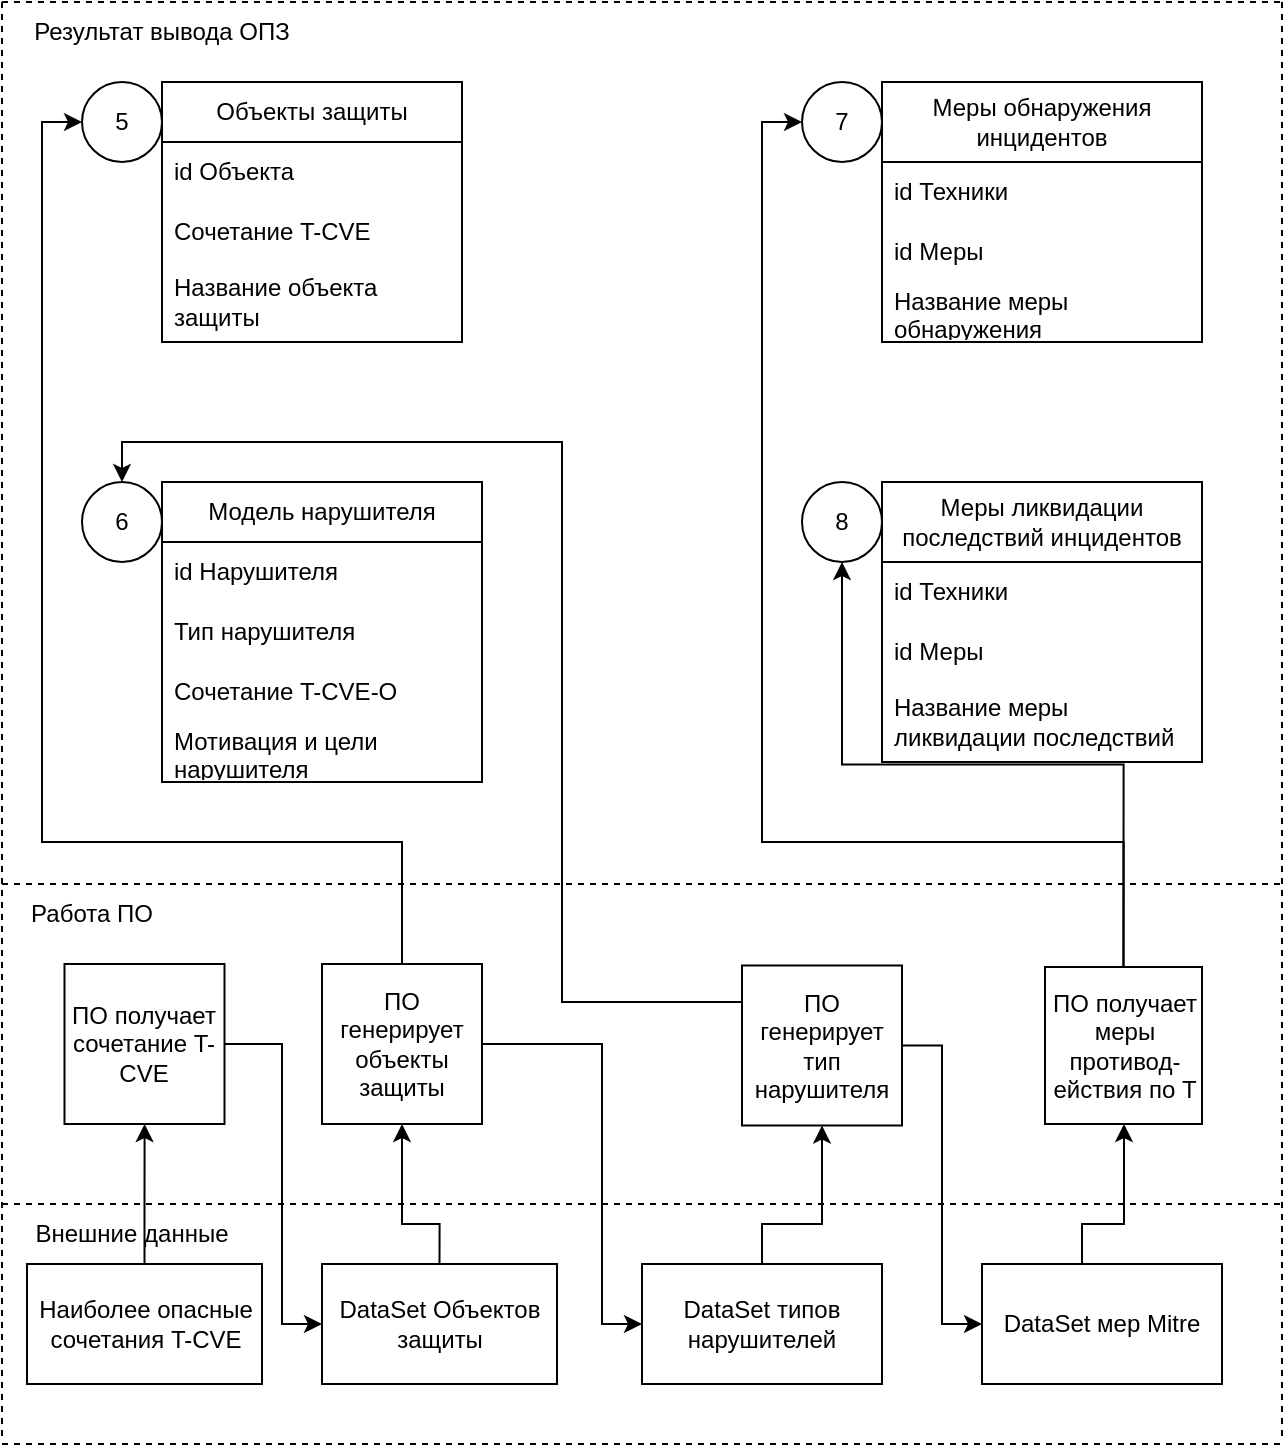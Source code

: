 <mxfile version="25.0.3">
  <diagram name="Страница — 1" id="F6n5VaN98dRdah8Y_vMV">
    <mxGraphModel dx="1290" dy="567" grid="1" gridSize="10" guides="1" tooltips="1" connect="1" arrows="1" fold="1" page="1" pageScale="1" pageWidth="827" pageHeight="1169" math="0" shadow="0">
      <root>
        <mxCell id="0" />
        <mxCell id="1" parent="0" />
        <mxCell id="Lkbmr9ztaogf8I7Au_Ya-2" value="Объекты защиты" style="swimlane;fontStyle=0;childLayout=stackLayout;horizontal=1;startSize=30;horizontalStack=0;resizeParent=1;resizeParentMax=0;resizeLast=0;collapsible=1;marginBottom=0;whiteSpace=wrap;html=1;" parent="1" vertex="1">
          <mxGeometry x="120" y="200" width="150" height="130" as="geometry">
            <mxRectangle x="80" y="200" width="140" height="30" as="alternateBounds" />
          </mxGeometry>
        </mxCell>
        <mxCell id="Lkbmr9ztaogf8I7Au_Ya-3" value="id Объекта" style="text;strokeColor=none;fillColor=none;align=left;verticalAlign=middle;spacingLeft=4;spacingRight=4;overflow=hidden;points=[[0,0.5],[1,0.5]];portConstraint=eastwest;rotatable=0;whiteSpace=wrap;html=1;" parent="Lkbmr9ztaogf8I7Au_Ya-2" vertex="1">
          <mxGeometry y="30" width="150" height="30" as="geometry" />
        </mxCell>
        <mxCell id="Lkbmr9ztaogf8I7Au_Ya-4" value="Сочетание T-CVE" style="text;strokeColor=none;fillColor=none;align=left;verticalAlign=middle;spacingLeft=4;spacingRight=4;overflow=hidden;points=[[0,0.5],[1,0.5]];portConstraint=eastwest;rotatable=0;whiteSpace=wrap;html=1;" parent="Lkbmr9ztaogf8I7Au_Ya-2" vertex="1">
          <mxGeometry y="60" width="150" height="30" as="geometry" />
        </mxCell>
        <mxCell id="Lkbmr9ztaogf8I7Au_Ya-5" value="Название объекта защиты" style="text;strokeColor=none;fillColor=none;align=left;verticalAlign=middle;spacingLeft=4;spacingRight=4;overflow=hidden;points=[[0,0.5],[1,0.5]];portConstraint=eastwest;rotatable=0;whiteSpace=wrap;html=1;" parent="Lkbmr9ztaogf8I7Au_Ya-2" vertex="1">
          <mxGeometry y="90" width="150" height="40" as="geometry" />
        </mxCell>
        <mxCell id="Lkbmr9ztaogf8I7Au_Ya-6" value="Модель нарушителя" style="swimlane;fontStyle=0;childLayout=stackLayout;horizontal=1;startSize=30;horizontalStack=0;resizeParent=1;resizeParentMax=0;resizeLast=0;collapsible=1;marginBottom=0;whiteSpace=wrap;html=1;" parent="1" vertex="1">
          <mxGeometry x="120" y="400" width="160" height="150" as="geometry">
            <mxRectangle x="80" y="400" width="150" height="30" as="alternateBounds" />
          </mxGeometry>
        </mxCell>
        <mxCell id="Lkbmr9ztaogf8I7Au_Ya-7" value="id Нарушителя" style="text;strokeColor=none;fillColor=none;align=left;verticalAlign=middle;spacingLeft=4;spacingRight=4;overflow=hidden;points=[[0,0.5],[1,0.5]];portConstraint=eastwest;rotatable=0;whiteSpace=wrap;html=1;" parent="Lkbmr9ztaogf8I7Au_Ya-6" vertex="1">
          <mxGeometry y="30" width="160" height="30" as="geometry" />
        </mxCell>
        <mxCell id="Lkbmr9ztaogf8I7Au_Ya-8" value="Тип нарушителя" style="text;strokeColor=none;fillColor=none;align=left;verticalAlign=middle;spacingLeft=4;spacingRight=4;overflow=hidden;points=[[0,0.5],[1,0.5]];portConstraint=eastwest;rotatable=0;whiteSpace=wrap;html=1;" parent="Lkbmr9ztaogf8I7Au_Ya-6" vertex="1">
          <mxGeometry y="60" width="160" height="30" as="geometry" />
        </mxCell>
        <mxCell id="Lkbmr9ztaogf8I7Au_Ya-9" value="Сочетание T-CVE-O" style="text;strokeColor=none;fillColor=none;align=left;verticalAlign=middle;spacingLeft=4;spacingRight=4;overflow=hidden;points=[[0,0.5],[1,0.5]];portConstraint=eastwest;rotatable=0;whiteSpace=wrap;html=1;" parent="Lkbmr9ztaogf8I7Au_Ya-6" vertex="1">
          <mxGeometry y="90" width="160" height="30" as="geometry" />
        </mxCell>
        <mxCell id="Lkbmr9ztaogf8I7Au_Ya-12" value="Мотивация и цели нарушителя" style="text;strokeColor=none;fillColor=none;align=left;verticalAlign=middle;spacingLeft=4;spacingRight=4;overflow=hidden;points=[[0,0.5],[1,0.5]];portConstraint=eastwest;rotatable=0;whiteSpace=wrap;html=1;" parent="Lkbmr9ztaogf8I7Au_Ya-6" vertex="1">
          <mxGeometry y="120" width="160" height="30" as="geometry" />
        </mxCell>
        <mxCell id="Lkbmr9ztaogf8I7Au_Ya-14" value="Меры обнаружения инцидентов" style="swimlane;fontStyle=0;childLayout=stackLayout;horizontal=1;startSize=40;horizontalStack=0;resizeParent=1;resizeParentMax=0;resizeLast=0;collapsible=1;marginBottom=0;whiteSpace=wrap;html=1;" parent="1" vertex="1">
          <mxGeometry x="480" y="200" width="160" height="130" as="geometry">
            <mxRectangle x="290" y="400" width="170" height="30" as="alternateBounds" />
          </mxGeometry>
        </mxCell>
        <mxCell id="Lkbmr9ztaogf8I7Au_Ya-15" value="id Техники" style="text;strokeColor=none;fillColor=none;align=left;verticalAlign=middle;spacingLeft=4;spacingRight=4;overflow=hidden;points=[[0,0.5],[1,0.5]];portConstraint=eastwest;rotatable=0;whiteSpace=wrap;html=1;" parent="Lkbmr9ztaogf8I7Au_Ya-14" vertex="1">
          <mxGeometry y="40" width="160" height="30" as="geometry" />
        </mxCell>
        <mxCell id="Lkbmr9ztaogf8I7Au_Ya-16" value="id Меры" style="text;strokeColor=none;fillColor=none;align=left;verticalAlign=middle;spacingLeft=4;spacingRight=4;overflow=hidden;points=[[0,0.5],[1,0.5]];portConstraint=eastwest;rotatable=0;whiteSpace=wrap;html=1;" parent="Lkbmr9ztaogf8I7Au_Ya-14" vertex="1">
          <mxGeometry y="70" width="160" height="30" as="geometry" />
        </mxCell>
        <mxCell id="FNu-kbF3YEUQJod__UIe-21" value="Название меры обнаружения" style="text;strokeColor=none;fillColor=none;align=left;verticalAlign=middle;spacingLeft=4;spacingRight=4;overflow=hidden;points=[[0,0.5],[1,0.5]];portConstraint=eastwest;rotatable=0;whiteSpace=wrap;html=1;" vertex="1" parent="Lkbmr9ztaogf8I7Au_Ya-14">
          <mxGeometry y="100" width="160" height="30" as="geometry" />
        </mxCell>
        <mxCell id="Lkbmr9ztaogf8I7Au_Ya-21" value="" style="endArrow=none;dashed=1;html=1;rounded=0;" parent="1" edge="1">
          <mxGeometry width="50" height="50" relative="1" as="geometry">
            <mxPoint x="40" y="160" as="sourcePoint" />
            <mxPoint x="680" y="160" as="targetPoint" />
          </mxGeometry>
        </mxCell>
        <mxCell id="Lkbmr9ztaogf8I7Au_Ya-23" value="" style="endArrow=none;dashed=1;html=1;rounded=0;" parent="1" edge="1">
          <mxGeometry width="50" height="50" relative="1" as="geometry">
            <mxPoint x="40" y="160" as="sourcePoint" />
            <mxPoint x="40" y="880" as="targetPoint" />
          </mxGeometry>
        </mxCell>
        <mxCell id="9gQDCfYS-W_Uyl3KTiAW-13" value="" style="endArrow=none;dashed=1;html=1;rounded=0;" parent="1" edge="1">
          <mxGeometry width="50" height="50" relative="1" as="geometry">
            <mxPoint x="40" y="881" as="sourcePoint" />
            <mxPoint x="680" y="881" as="targetPoint" />
          </mxGeometry>
        </mxCell>
        <mxCell id="FNu-kbF3YEUQJod__UIe-25" style="edgeStyle=orthogonalEdgeStyle;rounded=0;orthogonalLoop=1;jettySize=auto;html=1;exitX=0.5;exitY=0;exitDx=0;exitDy=0;entryX=0.5;entryY=1;entryDx=0;entryDy=0;" edge="1" parent="1" source="yYIuE2W1_EvdducnN4Vi-3" target="FNu-kbF3YEUQJod__UIe-20">
          <mxGeometry relative="1" as="geometry" />
        </mxCell>
        <mxCell id="FNu-kbF3YEUQJod__UIe-26" style="edgeStyle=orthogonalEdgeStyle;rounded=0;orthogonalLoop=1;jettySize=auto;html=1;exitX=0.5;exitY=0;exitDx=0;exitDy=0;entryX=0;entryY=0.5;entryDx=0;entryDy=0;" edge="1" parent="1" source="yYIuE2W1_EvdducnN4Vi-3" target="KzmfI-0raChceTE4V1PN-4">
          <mxGeometry relative="1" as="geometry">
            <Array as="points">
              <mxPoint x="601" y="580" />
              <mxPoint x="420" y="580" />
              <mxPoint x="420" y="220" />
            </Array>
          </mxGeometry>
        </mxCell>
        <mxCell id="yYIuE2W1_EvdducnN4Vi-3" value="ПО получает меры противод-ействия по T" style="whiteSpace=wrap;html=1;aspect=fixed;" parent="1" vertex="1">
          <mxGeometry x="561.5" y="642.5" width="78.5" height="78.5" as="geometry" />
        </mxCell>
        <mxCell id="Cfua8NfS_9wPyhZKcGNU-10" style="edgeStyle=orthogonalEdgeStyle;rounded=0;orthogonalLoop=1;jettySize=auto;html=1;exitX=0.5;exitY=0;exitDx=0;exitDy=0;entryX=0.5;entryY=0;entryDx=0;entryDy=0;" parent="1" source="keBUUQs72v3XUNlF5tIR-1" target="KzmfI-0raChceTE4V1PN-5" edge="1">
          <mxGeometry relative="1" as="geometry">
            <Array as="points">
              <mxPoint x="450" y="660" />
              <mxPoint x="320" y="660" />
              <mxPoint x="320" y="380" />
              <mxPoint x="100" y="380" />
            </Array>
          </mxGeometry>
        </mxCell>
        <mxCell id="FNu-kbF3YEUQJod__UIe-15" style="edgeStyle=orthogonalEdgeStyle;rounded=0;orthogonalLoop=1;jettySize=auto;html=1;exitX=1;exitY=0.5;exitDx=0;exitDy=0;entryX=0;entryY=0.5;entryDx=0;entryDy=0;" edge="1" parent="1" source="keBUUQs72v3XUNlF5tIR-1" target="3DxXuhkOf2amvJogg9W--6">
          <mxGeometry relative="1" as="geometry">
            <Array as="points">
              <mxPoint x="510" y="682" />
              <mxPoint x="510" y="821" />
            </Array>
          </mxGeometry>
        </mxCell>
        <mxCell id="keBUUQs72v3XUNlF5tIR-1" value="ПО генерирует тип нарушителя" style="whiteSpace=wrap;html=1;aspect=fixed;" parent="1" vertex="1">
          <mxGeometry x="410" y="641.75" width="80" height="80" as="geometry" />
        </mxCell>
        <mxCell id="mwctoAQ5bX3hqZnoNurU-1" value="" style="endArrow=none;dashed=1;html=1;rounded=0;" parent="1" edge="1">
          <mxGeometry width="50" height="50" relative="1" as="geometry">
            <mxPoint x="680" y="160" as="sourcePoint" />
            <mxPoint x="680" y="880" as="targetPoint" />
          </mxGeometry>
        </mxCell>
        <mxCell id="KzmfI-0raChceTE4V1PN-3" value="5" style="ellipse;whiteSpace=wrap;html=1;aspect=fixed;" parent="1" vertex="1">
          <mxGeometry x="80" y="200" width="40" height="40" as="geometry" />
        </mxCell>
        <mxCell id="KzmfI-0raChceTE4V1PN-4" value="7" style="ellipse;whiteSpace=wrap;html=1;aspect=fixed;" parent="1" vertex="1">
          <mxGeometry x="440" y="200" width="40" height="40" as="geometry" />
        </mxCell>
        <mxCell id="KzmfI-0raChceTE4V1PN-5" value="6" style="ellipse;whiteSpace=wrap;html=1;aspect=fixed;" parent="1" vertex="1">
          <mxGeometry x="80" y="400" width="40" height="40" as="geometry" />
        </mxCell>
        <mxCell id="3DxXuhkOf2amvJogg9W--1" value="" style="endArrow=none;dashed=1;html=1;rounded=0;" parent="1" edge="1">
          <mxGeometry width="50" height="50" relative="1" as="geometry">
            <mxPoint x="40" y="601" as="sourcePoint" />
            <mxPoint x="680" y="601" as="targetPoint" />
          </mxGeometry>
        </mxCell>
        <mxCell id="3DxXuhkOf2amvJogg9W--2" value="" style="endArrow=none;dashed=1;html=1;rounded=0;" parent="1" edge="1">
          <mxGeometry width="50" height="50" relative="1" as="geometry">
            <mxPoint x="40" y="761" as="sourcePoint" />
            <mxPoint x="680" y="761" as="targetPoint" />
          </mxGeometry>
        </mxCell>
        <mxCell id="FNu-kbF3YEUQJod__UIe-9" style="edgeStyle=orthogonalEdgeStyle;rounded=0;orthogonalLoop=1;jettySize=auto;html=1;exitX=0.5;exitY=0;exitDx=0;exitDy=0;entryX=0.5;entryY=1;entryDx=0;entryDy=0;" edge="1" parent="1" source="3DxXuhkOf2amvJogg9W--4" target="FNu-kbF3YEUQJod__UIe-3">
          <mxGeometry relative="1" as="geometry">
            <Array as="points">
              <mxPoint x="259" y="771" />
              <mxPoint x="240" y="771" />
            </Array>
          </mxGeometry>
        </mxCell>
        <mxCell id="3DxXuhkOf2amvJogg9W--4" value="DataSet Объектов защиты" style="rounded=0;whiteSpace=wrap;html=1;" parent="1" vertex="1">
          <mxGeometry x="200" y="791" width="117.5" height="60" as="geometry" />
        </mxCell>
        <mxCell id="FNu-kbF3YEUQJod__UIe-14" style="edgeStyle=orthogonalEdgeStyle;rounded=0;orthogonalLoop=1;jettySize=auto;html=1;exitX=0.5;exitY=0;exitDx=0;exitDy=0;entryX=0.5;entryY=1;entryDx=0;entryDy=0;" edge="1" parent="1" source="3DxXuhkOf2amvJogg9W--5" target="keBUUQs72v3XUNlF5tIR-1">
          <mxGeometry relative="1" as="geometry">
            <Array as="points">
              <mxPoint x="420" y="771" />
              <mxPoint x="450" y="771" />
            </Array>
          </mxGeometry>
        </mxCell>
        <mxCell id="3DxXuhkOf2amvJogg9W--5" value="DataSet типов нарушителей" style="rounded=0;whiteSpace=wrap;html=1;" parent="1" vertex="1">
          <mxGeometry x="360" y="791" width="120" height="60" as="geometry" />
        </mxCell>
        <mxCell id="FNu-kbF3YEUQJod__UIe-16" style="edgeStyle=orthogonalEdgeStyle;rounded=0;orthogonalLoop=1;jettySize=auto;html=1;exitX=0.5;exitY=0;exitDx=0;exitDy=0;" edge="1" parent="1" source="3DxXuhkOf2amvJogg9W--6" target="yYIuE2W1_EvdducnN4Vi-3">
          <mxGeometry relative="1" as="geometry">
            <Array as="points">
              <mxPoint x="580" y="771" />
              <mxPoint x="601" y="771" />
            </Array>
          </mxGeometry>
        </mxCell>
        <mxCell id="3DxXuhkOf2amvJogg9W--6" value="DataSet мер Mitre" style="rounded=0;whiteSpace=wrap;html=1;" parent="1" vertex="1">
          <mxGeometry x="530" y="791" width="120" height="60" as="geometry" />
        </mxCell>
        <mxCell id="3DxXuhkOf2amvJogg9W--10" value="Результат вывода ОПЗ" style="text;html=1;align=center;verticalAlign=middle;whiteSpace=wrap;rounded=0;" parent="1" vertex="1">
          <mxGeometry x="40" y="160" width="160" height="30" as="geometry" />
        </mxCell>
        <mxCell id="3DxXuhkOf2amvJogg9W--11" value="Работа ПО" style="text;html=1;align=center;verticalAlign=middle;whiteSpace=wrap;rounded=0;" parent="1" vertex="1">
          <mxGeometry x="40" y="601" width="90" height="30" as="geometry" />
        </mxCell>
        <mxCell id="3DxXuhkOf2amvJogg9W--12" value="Внешние данные" style="text;html=1;align=center;verticalAlign=middle;whiteSpace=wrap;rounded=0;" parent="1" vertex="1">
          <mxGeometry x="40" y="761" width="130" height="30" as="geometry" />
        </mxCell>
        <mxCell id="FNu-kbF3YEUQJod__UIe-8" style="edgeStyle=orthogonalEdgeStyle;rounded=0;orthogonalLoop=1;jettySize=auto;html=1;exitX=1;exitY=0.5;exitDx=0;exitDy=0;entryX=0;entryY=0.5;entryDx=0;entryDy=0;" edge="1" parent="1" source="Cfua8NfS_9wPyhZKcGNU-1" target="3DxXuhkOf2amvJogg9W--4">
          <mxGeometry relative="1" as="geometry">
            <Array as="points">
              <mxPoint x="180" y="681" />
              <mxPoint x="180" y="821" />
            </Array>
          </mxGeometry>
        </mxCell>
        <mxCell id="Cfua8NfS_9wPyhZKcGNU-1" value="ПО получает сочетание T-CVE" style="whiteSpace=wrap;html=1;aspect=fixed;" parent="1" vertex="1">
          <mxGeometry x="71.25" y="641" width="80" height="80" as="geometry" />
        </mxCell>
        <mxCell id="FNu-kbF3YEUQJod__UIe-2" value="" style="edgeStyle=orthogonalEdgeStyle;rounded=0;orthogonalLoop=1;jettySize=auto;html=1;" edge="1" parent="1" source="FNu-kbF3YEUQJod__UIe-1" target="Cfua8NfS_9wPyhZKcGNU-1">
          <mxGeometry relative="1" as="geometry" />
        </mxCell>
        <mxCell id="FNu-kbF3YEUQJod__UIe-1" value="Наиболее опасные сочетания T-CVE" style="rounded=0;whiteSpace=wrap;html=1;" vertex="1" parent="1">
          <mxGeometry x="52.5" y="791" width="117.5" height="60" as="geometry" />
        </mxCell>
        <mxCell id="FNu-kbF3YEUQJod__UIe-10" style="edgeStyle=orthogonalEdgeStyle;rounded=0;orthogonalLoop=1;jettySize=auto;html=1;exitX=0.5;exitY=0;exitDx=0;exitDy=0;entryX=0;entryY=0.5;entryDx=0;entryDy=0;" edge="1" parent="1" source="FNu-kbF3YEUQJod__UIe-3" target="KzmfI-0raChceTE4V1PN-3">
          <mxGeometry relative="1" as="geometry">
            <Array as="points">
              <mxPoint x="240" y="580" />
              <mxPoint x="60" y="580" />
              <mxPoint x="60" y="220" />
            </Array>
          </mxGeometry>
        </mxCell>
        <mxCell id="FNu-kbF3YEUQJod__UIe-13" style="edgeStyle=orthogonalEdgeStyle;rounded=0;orthogonalLoop=1;jettySize=auto;html=1;entryX=0;entryY=0.5;entryDx=0;entryDy=0;" edge="1" parent="1" source="FNu-kbF3YEUQJod__UIe-3" target="3DxXuhkOf2amvJogg9W--5">
          <mxGeometry relative="1" as="geometry">
            <Array as="points">
              <mxPoint x="340" y="681" />
              <mxPoint x="340" y="821" />
            </Array>
          </mxGeometry>
        </mxCell>
        <mxCell id="FNu-kbF3YEUQJod__UIe-3" value="ПО генерирует объекты защиты" style="whiteSpace=wrap;html=1;aspect=fixed;" vertex="1" parent="1">
          <mxGeometry x="200" y="641" width="80" height="80" as="geometry" />
        </mxCell>
        <mxCell id="FNu-kbF3YEUQJod__UIe-17" value="Меры ликвидации последствий инцидентов" style="swimlane;fontStyle=0;childLayout=stackLayout;horizontal=1;startSize=40;horizontalStack=0;resizeParent=1;resizeParentMax=0;resizeLast=0;collapsible=1;marginBottom=0;whiteSpace=wrap;html=1;" vertex="1" parent="1">
          <mxGeometry x="480" y="400" width="160" height="140" as="geometry">
            <mxRectangle x="290" y="400" width="170" height="30" as="alternateBounds" />
          </mxGeometry>
        </mxCell>
        <mxCell id="FNu-kbF3YEUQJod__UIe-18" value="id Техники" style="text;strokeColor=none;fillColor=none;align=left;verticalAlign=middle;spacingLeft=4;spacingRight=4;overflow=hidden;points=[[0,0.5],[1,0.5]];portConstraint=eastwest;rotatable=0;whiteSpace=wrap;html=1;" vertex="1" parent="FNu-kbF3YEUQJod__UIe-17">
          <mxGeometry y="40" width="160" height="30" as="geometry" />
        </mxCell>
        <mxCell id="FNu-kbF3YEUQJod__UIe-19" value="id Меры" style="text;strokeColor=none;fillColor=none;align=left;verticalAlign=middle;spacingLeft=4;spacingRight=4;overflow=hidden;points=[[0,0.5],[1,0.5]];portConstraint=eastwest;rotatable=0;whiteSpace=wrap;html=1;" vertex="1" parent="FNu-kbF3YEUQJod__UIe-17">
          <mxGeometry y="70" width="160" height="30" as="geometry" />
        </mxCell>
        <mxCell id="FNu-kbF3YEUQJod__UIe-23" value="Название меры ликвидации последствий" style="text;strokeColor=none;fillColor=none;align=left;verticalAlign=middle;spacingLeft=4;spacingRight=4;overflow=hidden;points=[[0,0.5],[1,0.5]];portConstraint=eastwest;rotatable=0;whiteSpace=wrap;html=1;" vertex="1" parent="FNu-kbF3YEUQJod__UIe-17">
          <mxGeometry y="100" width="160" height="40" as="geometry" />
        </mxCell>
        <mxCell id="FNu-kbF3YEUQJod__UIe-20" value="8" style="ellipse;whiteSpace=wrap;html=1;aspect=fixed;" vertex="1" parent="1">
          <mxGeometry x="440" y="400" width="40" height="40" as="geometry" />
        </mxCell>
      </root>
    </mxGraphModel>
  </diagram>
</mxfile>
